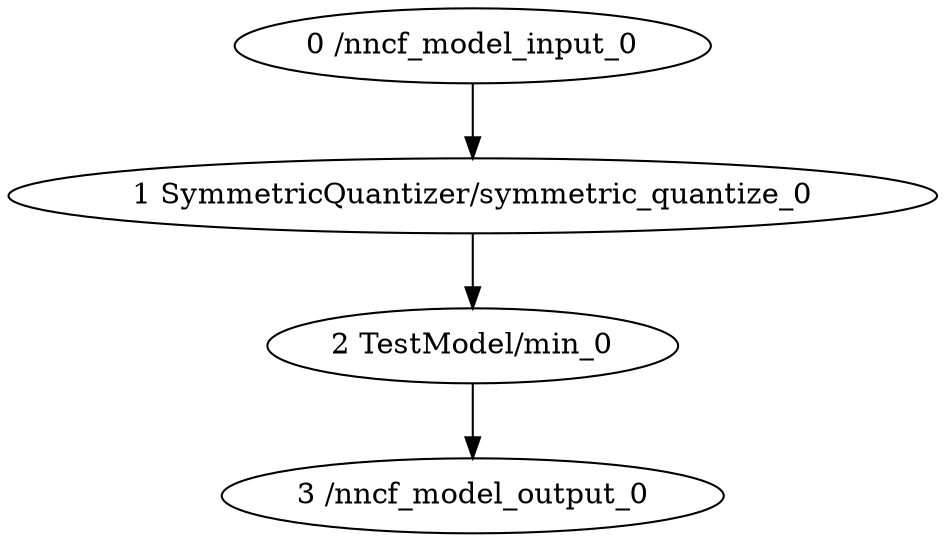 strict digraph  {
"0 /nncf_model_input_0" [id=0, type=nncf_model_input];
"1 SymmetricQuantizer/symmetric_quantize_0" [id=1, type=symmetric_quantize];
"2 TestModel/min_0" [id=2, type=min];
"3 /nncf_model_output_0" [id=3, type=nncf_model_output];
"0 /nncf_model_input_0" -> "1 SymmetricQuantizer/symmetric_quantize_0";
"1 SymmetricQuantizer/symmetric_quantize_0" -> "2 TestModel/min_0";
"2 TestModel/min_0" -> "3 /nncf_model_output_0";
}
